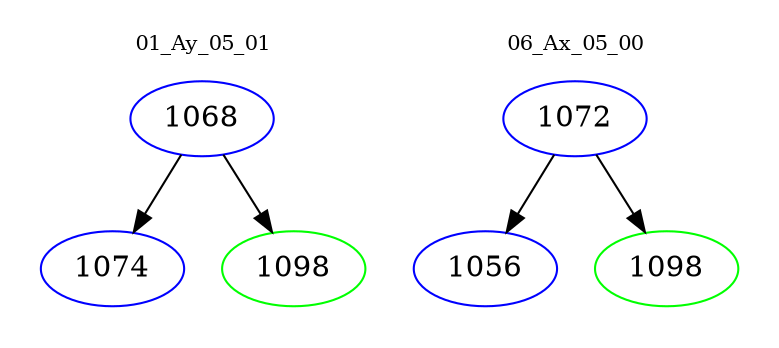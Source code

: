 digraph{
subgraph cluster_0 {
color = white
label = "01_Ay_05_01";
fontsize=10;
T0_1068 [label="1068", color="blue"]
T0_1068 -> T0_1074 [color="black"]
T0_1074 [label="1074", color="blue"]
T0_1068 -> T0_1098 [color="black"]
T0_1098 [label="1098", color="green"]
}
subgraph cluster_1 {
color = white
label = "06_Ax_05_00";
fontsize=10;
T1_1072 [label="1072", color="blue"]
T1_1072 -> T1_1056 [color="black"]
T1_1056 [label="1056", color="blue"]
T1_1072 -> T1_1098 [color="black"]
T1_1098 [label="1098", color="green"]
}
}
